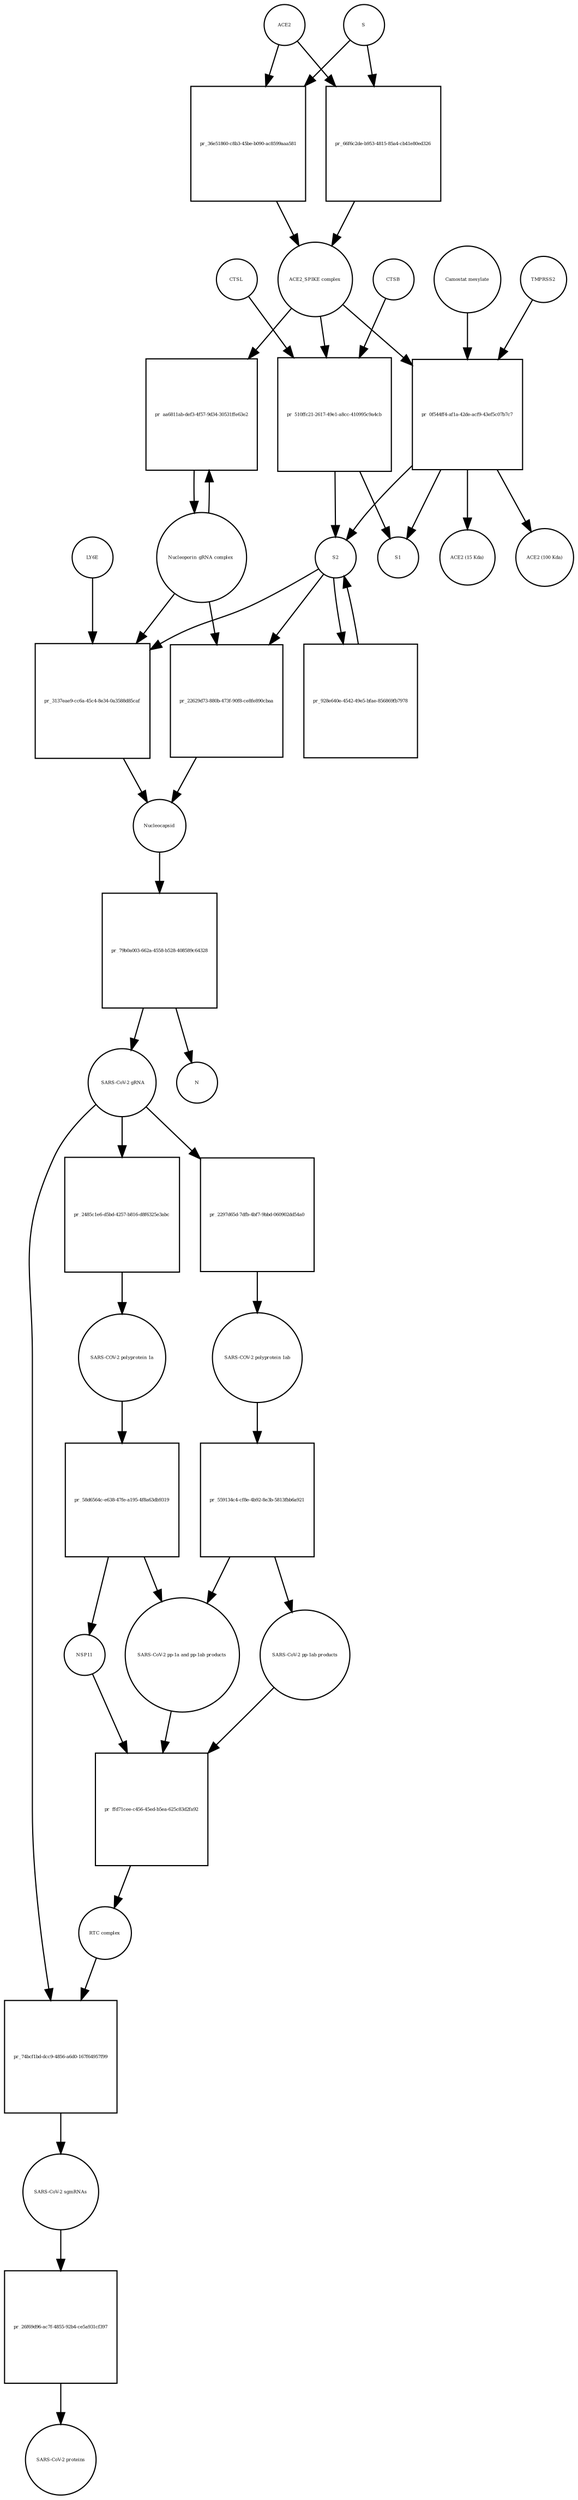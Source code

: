strict digraph  {
ACE2 [annotation="", bipartite=0, cls=macromolecule, fontsize=4, label=ACE2, shape=circle];
"pr_36e51860-c8b3-45be-b090-ac8599aaa581" [annotation="", bipartite=1, cls=process, fontsize=4, label="pr_36e51860-c8b3-45be-b090-ac8599aaa581", shape=square];
"ACE2_SPIKE complex" [annotation="", bipartite=0, cls=complex, fontsize=4, label="ACE2_SPIKE complex", shape=circle];
S [annotation="", bipartite=0, cls="macromolecule multimer", fontsize=4, label=S, shape=circle];
"Nucleoporin_gRNA complex " [annotation="", bipartite=0, cls=complex, fontsize=4, label="Nucleoporin_gRNA complex ", shape=circle];
"pr_aa6811ab-def3-4f57-9d34-30531ffe63e2" [annotation="", bipartite=1, cls=process, fontsize=4, label="pr_aa6811ab-def3-4f57-9d34-30531ffe63e2", shape=square];
"pr_510ffc21-2617-49e1-a8cc-410995c9a4cb" [annotation="", bipartite=1, cls=process, fontsize=4, label="pr_510ffc21-2617-49e1-a8cc-410995c9a4cb", shape=square];
S2 [annotation="", bipartite=0, cls=macromolecule, fontsize=4, label=S2, shape=circle];
CTSB [annotation="", bipartite=0, cls=macromolecule, fontsize=4, label=CTSB, shape=circle];
CTSL [annotation="", bipartite=0, cls=macromolecule, fontsize=4, label=CTSL, shape=circle];
S1 [annotation="", bipartite=0, cls=macromolecule, fontsize=4, label=S1, shape=circle];
"pr_0f544ff4-af1a-42de-acf9-43ef5c07b7c7" [annotation="", bipartite=1, cls=process, fontsize=4, label="pr_0f544ff4-af1a-42de-acf9-43ef5c07b7c7", shape=square];
TMPRSS2 [annotation="", bipartite=0, cls=macromolecule, fontsize=4, label=TMPRSS2, shape=circle];
"Camostat mesylate" [annotation="urn_miriam_pubchem.compound_2536", bipartite=0, cls="simple chemical", fontsize=4, label="Camostat mesylate", shape=circle];
"ACE2 (15 Kda)" [annotation="", bipartite=0, cls=macromolecule, fontsize=4, label="ACE2 (15 Kda)", shape=circle];
"ACE2 (100 Kda)" [annotation="", bipartite=0, cls=macromolecule, fontsize=4, label="ACE2 (100 Kda)", shape=circle];
"pr_66f6c2de-b953-4815-85a4-cb41e80ed326" [annotation="", bipartite=1, cls=process, fontsize=4, label="pr_66f6c2de-b953-4815-85a4-cb41e80ed326", shape=square];
"pr_3137eae9-cc6a-45c4-8e34-0a3588d85caf" [annotation="", bipartite=1, cls=process, fontsize=4, label="pr_3137eae9-cc6a-45c4-8e34-0a3588d85caf", shape=square];
Nucleocapsid [annotation="", bipartite=0, cls=complex, fontsize=4, label=Nucleocapsid, shape=circle];
LY6E [annotation="", bipartite=0, cls=macromolecule, fontsize=4, label=LY6E, shape=circle];
"pr_928e640e-4542-49e5-bfae-856869fb7978" [annotation="", bipartite=1, cls=process, fontsize=4, label="pr_928e640e-4542-49e5-bfae-856869fb7978", shape=square];
"pr_22629d73-880b-473f-90f8-ce8fe890cbaa" [annotation="", bipartite=1, cls=process, fontsize=4, label="pr_22629d73-880b-473f-90f8-ce8fe890cbaa", shape=square];
" SARS-CoV-2 gRNA" [annotation="", bipartite=0, cls="nucleic acid feature", fontsize=4, label=" SARS-CoV-2 gRNA", shape=circle];
"pr_2297d65d-7dfb-4bf7-9bbd-060902dd54a0" [annotation="", bipartite=1, cls=process, fontsize=4, label="pr_2297d65d-7dfb-4bf7-9bbd-060902dd54a0", shape=square];
"SARS-COV-2 polyprotein 1ab" [annotation="", bipartite=0, cls=macromolecule, fontsize=4, label="SARS-COV-2 polyprotein 1ab", shape=circle];
"pr_79b0a003-662a-4558-b528-408589c64328" [annotation="", bipartite=1, cls=process, fontsize=4, label="pr_79b0a003-662a-4558-b528-408589c64328", shape=square];
N [annotation="", bipartite=0, cls=macromolecule, fontsize=4, label=N, shape=circle];
"pr_74bcf1bd-dcc9-4856-a6d0-167f64957f99" [annotation="", bipartite=1, cls=process, fontsize=4, label="pr_74bcf1bd-dcc9-4856-a6d0-167f64957f99", shape=square];
"SARS-CoV-2 sgmRNAs" [annotation="", bipartite=0, cls=complex, fontsize=4, label="SARS-CoV-2 sgmRNAs", shape=circle];
"RTC complex" [annotation="", bipartite=0, cls=complex, fontsize=4, label="RTC complex", shape=circle];
"pr_26f69d96-ac7f-4855-92b4-ce5a931cf397" [annotation="", bipartite=1, cls=process, fontsize=4, label="pr_26f69d96-ac7f-4855-92b4-ce5a931cf397", shape=square];
"SARS-CoV-2 proteins" [annotation="", bipartite=0, cls=complex, fontsize=4, label="SARS-CoV-2 proteins", shape=circle];
"pr_559134c4-cf8e-4b92-8e3b-5813fbb6a921" [annotation="", bipartite=1, cls=process, fontsize=4, label="pr_559134c4-cf8e-4b92-8e3b-5813fbb6a921", shape=square];
"SARS-CoV-2 pp-1ab products" [annotation="", bipartite=0, cls=complex, fontsize=4, label="SARS-CoV-2 pp-1ab products", shape=circle];
"SARS-CoV-2 pp-1a and pp-1ab products" [annotation="", bipartite=0, cls=complex, fontsize=4, label="SARS-CoV-2 pp-1a and pp-1ab products", shape=circle];
"pr_ffd71cee-c456-45ed-b5ea-625c83d2fa92" [annotation="", bipartite=1, cls=process, fontsize=4, label="pr_ffd71cee-c456-45ed-b5ea-625c83d2fa92", shape=square];
NSP11 [annotation="", bipartite=0, cls=macromolecule, fontsize=4, label=NSP11, shape=circle];
"SARS-COV-2 polyprotein 1a" [annotation="", bipartite=0, cls=macromolecule, fontsize=4, label="SARS-COV-2 polyprotein 1a", shape=circle];
"pr_58d6564c-e638-47fe-a195-4f8a63db9319" [annotation="", bipartite=1, cls=process, fontsize=4, label="pr_58d6564c-e638-47fe-a195-4f8a63db9319", shape=square];
"pr_2485c1e6-d5bd-4257-b816-d8f6325e3abc" [annotation="", bipartite=1, cls=process, fontsize=4, label="pr_2485c1e6-d5bd-4257-b816-d8f6325e3abc", shape=square];
ACE2 -> "pr_36e51860-c8b3-45be-b090-ac8599aaa581"  [annotation="", interaction_type=consumption];
ACE2 -> "pr_66f6c2de-b953-4815-85a4-cb41e80ed326"  [annotation="", interaction_type=consumption];
"pr_36e51860-c8b3-45be-b090-ac8599aaa581" -> "ACE2_SPIKE complex"  [annotation="", interaction_type=production];
"ACE2_SPIKE complex" -> "pr_aa6811ab-def3-4f57-9d34-30531ffe63e2"  [annotation="urn_miriam_pubmed_32142651|urn_miriam_pubmed_32094589", interaction_type=stimulation];
"ACE2_SPIKE complex" -> "pr_510ffc21-2617-49e1-a8cc-410995c9a4cb"  [annotation="", interaction_type=consumption];
"ACE2_SPIKE complex" -> "pr_0f544ff4-af1a-42de-acf9-43ef5c07b7c7"  [annotation="", interaction_type=consumption];
S -> "pr_36e51860-c8b3-45be-b090-ac8599aaa581"  [annotation="", interaction_type=consumption];
S -> "pr_66f6c2de-b953-4815-85a4-cb41e80ed326"  [annotation="", interaction_type=consumption];
"Nucleoporin_gRNA complex " -> "pr_aa6811ab-def3-4f57-9d34-30531ffe63e2"  [annotation="", interaction_type=consumption];
"Nucleoporin_gRNA complex " -> "pr_3137eae9-cc6a-45c4-8e34-0a3588d85caf"  [annotation="", interaction_type=consumption];
"Nucleoporin_gRNA complex " -> "pr_22629d73-880b-473f-90f8-ce8fe890cbaa"  [annotation="", interaction_type=consumption];
"pr_aa6811ab-def3-4f57-9d34-30531ffe63e2" -> "Nucleoporin_gRNA complex "  [annotation="", interaction_type=production];
"pr_510ffc21-2617-49e1-a8cc-410995c9a4cb" -> S2  [annotation="", interaction_type=production];
"pr_510ffc21-2617-49e1-a8cc-410995c9a4cb" -> S1  [annotation="", interaction_type=production];
S2 -> "pr_3137eae9-cc6a-45c4-8e34-0a3588d85caf"  [annotation="urn_miriam_doi_10.1101%2F2020.03.05.979260|urn_miriam_doi_10.1101%2F2020.04.02.021469", interaction_type=stimulation];
S2 -> "pr_928e640e-4542-49e5-bfae-856869fb7978"  [annotation="", interaction_type=consumption];
S2 -> "pr_22629d73-880b-473f-90f8-ce8fe890cbaa"  [annotation="", interaction_type=stimulation];
CTSB -> "pr_510ffc21-2617-49e1-a8cc-410995c9a4cb"  [annotation=urn_miriam_pubmed_32142651, interaction_type=catalysis];
CTSL -> "pr_510ffc21-2617-49e1-a8cc-410995c9a4cb"  [annotation=urn_miriam_pubmed_32142651, interaction_type=catalysis];
"pr_0f544ff4-af1a-42de-acf9-43ef5c07b7c7" -> S2  [annotation="", interaction_type=production];
"pr_0f544ff4-af1a-42de-acf9-43ef5c07b7c7" -> S1  [annotation="", interaction_type=production];
"pr_0f544ff4-af1a-42de-acf9-43ef5c07b7c7" -> "ACE2 (15 Kda)"  [annotation="", interaction_type=production];
"pr_0f544ff4-af1a-42de-acf9-43ef5c07b7c7" -> "ACE2 (100 Kda)"  [annotation="", interaction_type=production];
TMPRSS2 -> "pr_0f544ff4-af1a-42de-acf9-43ef5c07b7c7"  [annotation="urn_miriam_pubmed_32142651|urn_miriam_pubmed_32094589|urn_miriam_pubmed_24227843", interaction_type=catalysis];
"Camostat mesylate" -> "pr_0f544ff4-af1a-42de-acf9-43ef5c07b7c7"  [annotation="urn_miriam_pubmed_32142651|urn_miriam_pubmed_32094589|urn_miriam_pubmed_24227843", interaction_type=inhibition];
"pr_66f6c2de-b953-4815-85a4-cb41e80ed326" -> "ACE2_SPIKE complex"  [annotation="", interaction_type=production];
"pr_3137eae9-cc6a-45c4-8e34-0a3588d85caf" -> Nucleocapsid  [annotation="", interaction_type=production];
Nucleocapsid -> "pr_79b0a003-662a-4558-b528-408589c64328"  [annotation="", interaction_type=consumption];
LY6E -> "pr_3137eae9-cc6a-45c4-8e34-0a3588d85caf"  [annotation="urn_miriam_doi_10.1101%2F2020.03.05.979260|urn_miriam_doi_10.1101%2F2020.04.02.021469", interaction_type=inhibition];
"pr_928e640e-4542-49e5-bfae-856869fb7978" -> S2  [annotation="", interaction_type=production];
"pr_22629d73-880b-473f-90f8-ce8fe890cbaa" -> Nucleocapsid  [annotation="", interaction_type=production];
" SARS-CoV-2 gRNA" -> "pr_2297d65d-7dfb-4bf7-9bbd-060902dd54a0"  [annotation="", interaction_type=consumption];
" SARS-CoV-2 gRNA" -> "pr_74bcf1bd-dcc9-4856-a6d0-167f64957f99"  [annotation="", interaction_type=consumption];
" SARS-CoV-2 gRNA" -> "pr_2485c1e6-d5bd-4257-b816-d8f6325e3abc"  [annotation="", interaction_type=consumption];
"pr_2297d65d-7dfb-4bf7-9bbd-060902dd54a0" -> "SARS-COV-2 polyprotein 1ab"  [annotation="", interaction_type=production];
"SARS-COV-2 polyprotein 1ab" -> "pr_559134c4-cf8e-4b92-8e3b-5813fbb6a921"  [annotation=urn_miriam_pubmed_31226023, interaction_type=catalysis];
"pr_79b0a003-662a-4558-b528-408589c64328" -> " SARS-CoV-2 gRNA"  [annotation="", interaction_type=production];
"pr_79b0a003-662a-4558-b528-408589c64328" -> N  [annotation="", interaction_type=production];
"pr_74bcf1bd-dcc9-4856-a6d0-167f64957f99" -> "SARS-CoV-2 sgmRNAs"  [annotation="", interaction_type=production];
"SARS-CoV-2 sgmRNAs" -> "pr_26f69d96-ac7f-4855-92b4-ce5a931cf397"  [annotation="", interaction_type=consumption];
"RTC complex" -> "pr_74bcf1bd-dcc9-4856-a6d0-167f64957f99"  [annotation=urn_miriam_pubmed_31226023, interaction_type="necessary stimulation"];
"pr_26f69d96-ac7f-4855-92b4-ce5a931cf397" -> "SARS-CoV-2 proteins"  [annotation="", interaction_type=production];
"pr_559134c4-cf8e-4b92-8e3b-5813fbb6a921" -> "SARS-CoV-2 pp-1ab products"  [annotation="", interaction_type=production];
"pr_559134c4-cf8e-4b92-8e3b-5813fbb6a921" -> "SARS-CoV-2 pp-1a and pp-1ab products"  [annotation="", interaction_type=production];
"SARS-CoV-2 pp-1ab products" -> "pr_ffd71cee-c456-45ed-b5ea-625c83d2fa92"  [annotation="", interaction_type=consumption];
"SARS-CoV-2 pp-1a and pp-1ab products" -> "pr_ffd71cee-c456-45ed-b5ea-625c83d2fa92"  [annotation="", interaction_type=consumption];
"pr_ffd71cee-c456-45ed-b5ea-625c83d2fa92" -> "RTC complex"  [annotation="", interaction_type=production];
NSP11 -> "pr_ffd71cee-c456-45ed-b5ea-625c83d2fa92"  [annotation="", interaction_type=consumption];
"SARS-COV-2 polyprotein 1a" -> "pr_58d6564c-e638-47fe-a195-4f8a63db9319"  [annotation=urn_miriam_pubmed_31226023, interaction_type=catalysis];
"pr_58d6564c-e638-47fe-a195-4f8a63db9319" -> NSP11  [annotation="", interaction_type=production];
"pr_58d6564c-e638-47fe-a195-4f8a63db9319" -> "SARS-CoV-2 pp-1a and pp-1ab products"  [annotation="", interaction_type=production];
"pr_2485c1e6-d5bd-4257-b816-d8f6325e3abc" -> "SARS-COV-2 polyprotein 1a"  [annotation="", interaction_type=production];
}
